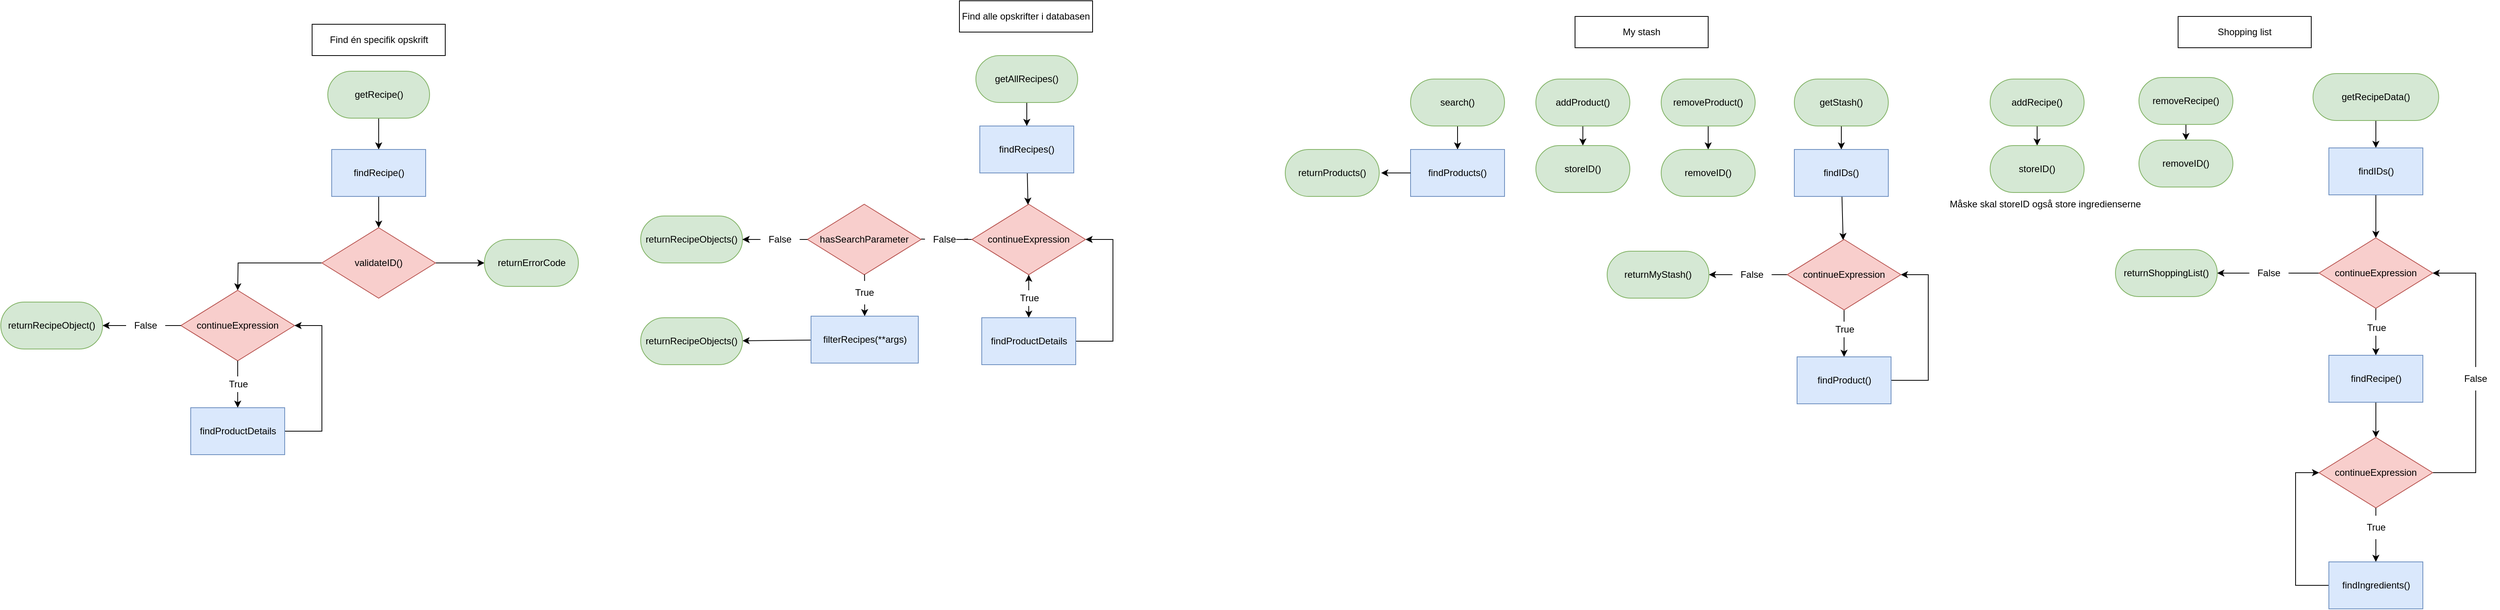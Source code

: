 <mxfile>
    <diagram id="R65p8X-qRKKneFVtGqB-" name="APIFlowchart">
        <mxGraphModel dx="1647" dy="392" grid="1" gridSize="10" guides="1" tooltips="1" connect="1" arrows="1" fold="1" page="1" pageScale="1" pageWidth="827" pageHeight="1169" math="0" shadow="0">
            <root>
                <mxCell id="0"/>
                <mxCell id="1" parent="0"/>
                <mxCell id="2" value="Find én specifik opskrift" style="whiteSpace=wrap;html=1;" parent="1" vertex="1">
                    <mxGeometry x="-412.5" y="180" width="170" height="40" as="geometry"/>
                </mxCell>
                <mxCell id="roIVu4XZjVVqCz_GOqkH-42" value="" style="edgeStyle=none;html=1;" parent="1" source="GaQshtzbnQBKTGerAiKf-2" target="roIVu4XZjVVqCz_GOqkH-41" edge="1">
                    <mxGeometry relative="1" as="geometry"/>
                </mxCell>
                <mxCell id="GaQshtzbnQBKTGerAiKf-2" value="&lt;font&gt;getRecipe()&lt;/font&gt;" style="whiteSpace=wrap;html=1;rounded=1;direction=south;arcSize=50;fillColor=#d5e8d4;strokeColor=#82b366;" parent="1" vertex="1">
                    <mxGeometry x="-392.5" y="240" width="130" height="60" as="geometry"/>
                </mxCell>
                <mxCell id="roIVu4XZjVVqCz_GOqkH-3" value="" style="edgeStyle=none;html=1;" parent="1" source="GaQshtzbnQBKTGerAiKf-8" target="roIVu4XZjVVqCz_GOqkH-2" edge="1">
                    <mxGeometry relative="1" as="geometry"/>
                </mxCell>
                <mxCell id="IUBi8UYhztXEaGy27K87-3" style="edgeStyle=none;html=1;entryX=0.5;entryY=0;entryDx=0;entryDy=0;rounded=0;" parent="1" source="GaQshtzbnQBKTGerAiKf-8" target="roIVu4XZjVVqCz_GOqkH-7" edge="1">
                    <mxGeometry relative="1" as="geometry">
                        <Array as="points">
                            <mxPoint x="-507" y="485"/>
                        </Array>
                    </mxGeometry>
                </mxCell>
                <mxCell id="GaQshtzbnQBKTGerAiKf-8" value="validateID()" style="rhombus;whiteSpace=wrap;html=1;fillColor=#f8cecc;strokeColor=#b85450;" parent="1" vertex="1">
                    <mxGeometry x="-400" y="440" width="145" height="90" as="geometry"/>
                </mxCell>
                <mxCell id="GaQshtzbnQBKTGerAiKf-10" value="returnRecipeObject()" style="whiteSpace=wrap;html=1;rounded=1;arcSize=50;fillColor=#d5e8d4;strokeColor=#82b366;" parent="1" vertex="1">
                    <mxGeometry x="-810" y="535" width="130" height="60" as="geometry"/>
                </mxCell>
                <mxCell id="roIVu4XZjVVqCz_GOqkH-2" value="returnErrorCode" style="whiteSpace=wrap;html=1;fillColor=#d5e8d4;strokeColor=#82b366;rounded=1;arcSize=50;" parent="1" vertex="1">
                    <mxGeometry x="-192.5" y="455" width="120" height="60" as="geometry"/>
                </mxCell>
                <mxCell id="roIVu4XZjVVqCz_GOqkH-6" value="" style="edgeStyle=none;html=1;startArrow=none;" parent="1" source="IUBi8UYhztXEaGy27K87-5" target="GaQshtzbnQBKTGerAiKf-10" edge="1">
                    <mxGeometry relative="1" as="geometry">
                        <mxPoint x="-470" y="565" as="sourcePoint"/>
                    </mxGeometry>
                </mxCell>
                <mxCell id="roIVu4XZjVVqCz_GOqkH-10" value="" style="edgeStyle=none;html=1;startArrow=none;" parent="1" source="roIVu4XZjVVqCz_GOqkH-12" target="roIVu4XZjVVqCz_GOqkH-9" edge="1">
                    <mxGeometry relative="1" as="geometry"/>
                </mxCell>
                <mxCell id="roIVu4XZjVVqCz_GOqkH-7" value="continueExpression" style="rhombus;whiteSpace=wrap;html=1;fillColor=#f8cecc;strokeColor=#b85450;" parent="1" vertex="1">
                    <mxGeometry x="-580" y="520" width="145" height="90" as="geometry"/>
                </mxCell>
                <mxCell id="roIVu4XZjVVqCz_GOqkH-11" style="edgeStyle=none;html=1;entryX=1;entryY=0.5;entryDx=0;entryDy=0;exitX=1;exitY=0.5;exitDx=0;exitDy=0;rounded=0;" parent="1" source="roIVu4XZjVVqCz_GOqkH-9" target="roIVu4XZjVVqCz_GOqkH-7" edge="1">
                    <mxGeometry relative="1" as="geometry">
                        <mxPoint x="-280" y="700" as="targetPoint"/>
                        <Array as="points">
                            <mxPoint x="-400" y="700"/>
                            <mxPoint x="-400" y="565"/>
                        </Array>
                    </mxGeometry>
                </mxCell>
                <mxCell id="roIVu4XZjVVqCz_GOqkH-9" value="&lt;span&gt;findProductDetails&lt;/span&gt;" style="rounded=0;whiteSpace=wrap;html=1;fillColor=#dae8fc;strokeColor=#6c8ebf;" parent="1" vertex="1">
                    <mxGeometry x="-567.5" y="670" width="120" height="60" as="geometry"/>
                </mxCell>
                <mxCell id="IUBi8UYhztXEaGy27K87-6" value="" style="edgeStyle=none;html=1;endArrow=none;exitX=0;exitY=0.5;exitDx=0;exitDy=0;" parent="1" source="roIVu4XZjVVqCz_GOqkH-7" target="IUBi8UYhztXEaGy27K87-5" edge="1">
                    <mxGeometry relative="1" as="geometry">
                        <mxPoint x="-590" y="565" as="sourcePoint"/>
                        <mxPoint x="-750" y="565.0" as="targetPoint"/>
                    </mxGeometry>
                </mxCell>
                <mxCell id="roIVu4XZjVVqCz_GOqkH-12" value="True" style="text;html=1;align=center;verticalAlign=middle;resizable=0;points=[];autosize=1;strokeColor=none;fillColor=none;" parent="1" vertex="1">
                    <mxGeometry x="-527.5" y="630" width="40" height="20" as="geometry"/>
                </mxCell>
                <mxCell id="IUBi8UYhztXEaGy27K87-5" value="False" style="text;html=1;strokeColor=none;fillColor=none;align=center;verticalAlign=middle;whiteSpace=wrap;rounded=0;" parent="1" vertex="1">
                    <mxGeometry x="-650" y="550" width="50" height="30" as="geometry"/>
                </mxCell>
                <mxCell id="roIVu4XZjVVqCz_GOqkH-13" value="" style="edgeStyle=none;html=1;endArrow=none;" parent="1" source="roIVu4XZjVVqCz_GOqkH-7" target="roIVu4XZjVVqCz_GOqkH-12" edge="1">
                    <mxGeometry relative="1" as="geometry">
                        <mxPoint x="-507.5" y="610" as="sourcePoint"/>
                        <mxPoint x="-507.5" y="670" as="targetPoint"/>
                    </mxGeometry>
                </mxCell>
                <mxCell id="roIVu4XZjVVqCz_GOqkH-24" value="returnRecipeObjects()" style="whiteSpace=wrap;html=1;rounded=1;arcSize=50;fillColor=#d5e8d4;strokeColor=#82b366;" parent="1" vertex="1">
                    <mxGeometry x="7" y="425" width="130" height="60" as="geometry"/>
                </mxCell>
                <mxCell id="roIVu4XZjVVqCz_GOqkH-26" value="" style="edgeStyle=none;html=1;startArrow=none;" parent="1" source="roIVu4XZjVVqCz_GOqkH-30" target="roIVu4XZjVVqCz_GOqkH-28" edge="1">
                    <mxGeometry relative="1" as="geometry"/>
                </mxCell>
                <mxCell id="roIVu4XZjVVqCz_GOqkH-27" style="edgeStyle=none;html=1;entryX=1;entryY=0.5;entryDx=0;entryDy=0;exitX=1;exitY=0.5;exitDx=0;exitDy=0;rounded=0;" parent="1" source="roIVu4XZjVVqCz_GOqkH-28" edge="1">
                    <mxGeometry relative="1" as="geometry">
                        <mxPoint x="575" y="455" as="targetPoint"/>
                        <Array as="points">
                            <mxPoint x="610" y="585"/>
                            <mxPoint x="610" y="455"/>
                        </Array>
                    </mxGeometry>
                </mxCell>
                <mxCell id="roIVu4XZjVVqCz_GOqkH-28" value="&lt;span&gt;findProductDetails&lt;/span&gt;" style="rounded=0;whiteSpace=wrap;html=1;fillColor=#dae8fc;strokeColor=#6c8ebf;" parent="1" vertex="1">
                    <mxGeometry x="442.5" y="555" width="120" height="60" as="geometry"/>
                </mxCell>
                <mxCell id="roIVu4XZjVVqCz_GOqkH-29" value="" style="edgeStyle=none;html=1;endArrow=none;exitX=0;exitY=0.5;exitDx=0;exitDy=0;" parent="1" edge="1">
                    <mxGeometry relative="1" as="geometry">
                        <mxPoint x="430" y="455" as="sourcePoint"/>
                        <mxPoint x="410" y="455" as="targetPoint"/>
                    </mxGeometry>
                </mxCell>
                <mxCell id="21" value="" style="edgeStyle=none;html=1;" parent="1" source="roIVu4XZjVVqCz_GOqkH-30" target="roIVu4XZjVVqCz_GOqkH-33" edge="1">
                    <mxGeometry relative="1" as="geometry"/>
                </mxCell>
                <mxCell id="roIVu4XZjVVqCz_GOqkH-30" value="True" style="text;html=1;align=center;verticalAlign=middle;resizable=0;points=[];autosize=1;strokeColor=none;fillColor=none;" parent="1" vertex="1">
                    <mxGeometry x="482.5" y="520" width="40" height="20" as="geometry"/>
                </mxCell>
                <mxCell id="roIVu4XZjVVqCz_GOqkH-32" value="" style="edgeStyle=none;html=1;endArrow=none;" parent="1" target="roIVu4XZjVVqCz_GOqkH-30" edge="1">
                    <mxGeometry relative="1" as="geometry">
                        <mxPoint x="502.5" y="500" as="sourcePoint"/>
                        <mxPoint x="502.5" y="560" as="targetPoint"/>
                    </mxGeometry>
                </mxCell>
                <mxCell id="roIVu4XZjVVqCz_GOqkH-33" value="continueExpression" style="rhombus;whiteSpace=wrap;html=1;fillColor=#f8cecc;strokeColor=#b85450;" parent="1" vertex="1">
                    <mxGeometry x="430" y="410" width="145" height="90" as="geometry"/>
                </mxCell>
                <mxCell id="roIVu4XZjVVqCz_GOqkH-40" value="" style="edgeStyle=none;html=1;" parent="1" source="roIVu4XZjVVqCz_GOqkH-36" target="roIVu4XZjVVqCz_GOqkH-33" edge="1">
                    <mxGeometry relative="1" as="geometry"/>
                </mxCell>
                <mxCell id="roIVu4XZjVVqCz_GOqkH-36" value="findRecipes()" style="whiteSpace=wrap;html=1;fillColor=#dae8fc;strokeColor=#6c8ebf;" parent="1" vertex="1">
                    <mxGeometry x="440" y="310" width="120" height="60" as="geometry"/>
                </mxCell>
                <mxCell id="roIVu4XZjVVqCz_GOqkH-44" value="" style="edgeStyle=none;html=1;" parent="1" source="roIVu4XZjVVqCz_GOqkH-41" target="GaQshtzbnQBKTGerAiKf-8" edge="1">
                    <mxGeometry relative="1" as="geometry"/>
                </mxCell>
                <mxCell id="roIVu4XZjVVqCz_GOqkH-41" value="findRecipe()" style="rounded=0;whiteSpace=wrap;html=1;fillColor=#dae8fc;strokeColor=#6c8ebf;" parent="1" vertex="1">
                    <mxGeometry x="-387.5" y="340" width="120" height="60" as="geometry"/>
                </mxCell>
                <mxCell id="dgwOz9Ybmrye_ZAZXUtV-4" style="edgeStyle=orthogonalEdgeStyle;html=1;exitX=1;exitY=0.5;exitDx=0;exitDy=0;entryX=0.5;entryY=0;entryDx=0;entryDy=0;" parent="1" source="dgwOz9Ybmrye_ZAZXUtV-3" target="roIVu4XZjVVqCz_GOqkH-36" edge="1">
                    <mxGeometry relative="1" as="geometry"/>
                </mxCell>
                <mxCell id="dgwOz9Ybmrye_ZAZXUtV-3" value="getAllRecipes()" style="whiteSpace=wrap;html=1;rounded=1;direction=south;arcSize=50;fillColor=#d5e8d4;strokeColor=#82b366;" parent="1" vertex="1">
                    <mxGeometry x="435" y="220" width="130" height="60" as="geometry"/>
                </mxCell>
                <mxCell id="roIVu4XZjVVqCz_GOqkH-47" value="" style="edgeStyle=none;html=1;" parent="1" source="roIVu4XZjVVqCz_GOqkH-45" target="roIVu4XZjVVqCz_GOqkH-46" edge="1">
                    <mxGeometry relative="1" as="geometry"/>
                </mxCell>
                <mxCell id="roIVu4XZjVVqCz_GOqkH-45" value="search()" style="whiteSpace=wrap;html=1;rounded=1;direction=south;arcSize=50;fillColor=#d5e8d4;strokeColor=#82b366;" parent="1" vertex="1">
                    <mxGeometry x="990" y="250" width="120" height="60" as="geometry"/>
                </mxCell>
                <mxCell id="dgwOz9Ybmrye_ZAZXUtV-5" value="Find alle opskrifter i databasen" style="whiteSpace=wrap;html=1;" parent="1" vertex="1">
                    <mxGeometry x="414" y="150" width="170" height="40" as="geometry"/>
                </mxCell>
                <mxCell id="dgwOz9Ybmrye_ZAZXUtV-6" value="My stash" style="whiteSpace=wrap;html=1;" parent="1" vertex="1">
                    <mxGeometry x="1200" y="170" width="170" height="40" as="geometry"/>
                </mxCell>
                <mxCell id="roIVu4XZjVVqCz_GOqkH-46" value="findProducts()" style="rounded=0;whiteSpace=wrap;html=1;fillColor=#dae8fc;strokeColor=#6c8ebf;" parent="1" vertex="1">
                    <mxGeometry x="990" y="340" width="120" height="60" as="geometry"/>
                </mxCell>
                <mxCell id="roIVu4XZjVVqCz_GOqkH-60" value="" style="edgeStyle=none;html=1;" parent="1" source="roIVu4XZjVVqCz_GOqkH-46" edge="1">
                    <mxGeometry relative="1" as="geometry">
                        <mxPoint x="952.5" y="370" as="targetPoint"/>
                    </mxGeometry>
                </mxCell>
                <mxCell id="roIVu4XZjVVqCz_GOqkH-61" value="returnProducts()" style="whiteSpace=wrap;html=1;rounded=1;direction=south;arcSize=50;fillColor=#d5e8d4;strokeColor=#82b366;" parent="1" vertex="1">
                    <mxGeometry x="830" y="340" width="120" height="60" as="geometry"/>
                </mxCell>
                <mxCell id="roIVu4XZjVVqCz_GOqkH-65" value="" style="edgeStyle=none;html=1;" parent="1" source="roIVu4XZjVVqCz_GOqkH-64" edge="1">
                    <mxGeometry relative="1" as="geometry">
                        <mxPoint x="1210" y="335" as="targetPoint"/>
                    </mxGeometry>
                </mxCell>
                <mxCell id="roIVu4XZjVVqCz_GOqkH-64" value="addProduct()" style="whiteSpace=wrap;html=1;rounded=1;direction=south;arcSize=50;fillColor=#d5e8d4;strokeColor=#82b366;" parent="1" vertex="1">
                    <mxGeometry x="1150" y="250" width="120" height="60" as="geometry"/>
                </mxCell>
                <mxCell id="roIVu4XZjVVqCz_GOqkH-66" value="storeID()" style="whiteSpace=wrap;html=1;rounded=1;direction=south;arcSize=50;fillColor=#d5e8d4;strokeColor=#82b366;" parent="1" vertex="1">
                    <mxGeometry x="1150" y="335" width="120" height="60" as="geometry"/>
                </mxCell>
                <mxCell id="roIVu4XZjVVqCz_GOqkH-70" value="" style="edgeStyle=none;html=1;" parent="1" source="roIVu4XZjVVqCz_GOqkH-67" target="roIVu4XZjVVqCz_GOqkH-69" edge="1">
                    <mxGeometry relative="1" as="geometry"/>
                </mxCell>
                <mxCell id="roIVu4XZjVVqCz_GOqkH-67" value="removeProduct()" style="whiteSpace=wrap;html=1;rounded=1;direction=south;arcSize=50;fillColor=#d5e8d4;strokeColor=#82b366;" parent="1" vertex="1">
                    <mxGeometry x="1310" y="250" width="120" height="60" as="geometry"/>
                </mxCell>
                <mxCell id="roIVu4XZjVVqCz_GOqkH-69" value="removeID()" style="whiteSpace=wrap;html=1;rounded=1;direction=south;arcSize=50;fillColor=#d5e8d4;strokeColor=#82b366;" parent="1" vertex="1">
                    <mxGeometry x="1310" y="340" width="120" height="60" as="geometry"/>
                </mxCell>
                <mxCell id="dgwOz9Ybmrye_ZAZXUtV-10" value="Shopping list" style="whiteSpace=wrap;html=1;" parent="1" vertex="1">
                    <mxGeometry x="1970" y="170" width="170" height="40" as="geometry"/>
                </mxCell>
                <mxCell id="roIVu4XZjVVqCz_GOqkH-84" value="" style="edgeStyle=none;html=1;" parent="1" source="roIVu4XZjVVqCz_GOqkH-71" target="roIVu4XZjVVqCz_GOqkH-72" edge="1">
                    <mxGeometry relative="1" as="geometry"/>
                </mxCell>
                <mxCell id="roIVu4XZjVVqCz_GOqkH-71" value="getStash()" style="whiteSpace=wrap;html=1;rounded=1;direction=south;arcSize=50;fillColor=#d5e8d4;strokeColor=#82b366;" parent="1" vertex="1">
                    <mxGeometry x="1480" y="250" width="120" height="60" as="geometry"/>
                </mxCell>
                <mxCell id="roIVu4XZjVVqCz_GOqkH-83" value="" style="edgeStyle=none;html=1;" parent="1" source="roIVu4XZjVVqCz_GOqkH-72" target="roIVu4XZjVVqCz_GOqkH-82" edge="1">
                    <mxGeometry relative="1" as="geometry"/>
                </mxCell>
                <mxCell id="roIVu4XZjVVqCz_GOqkH-72" value="findIDs()" style="rounded=0;whiteSpace=wrap;html=1;fillColor=#dae8fc;strokeColor=#6c8ebf;" parent="1" vertex="1">
                    <mxGeometry x="1480" y="340" width="120" height="60" as="geometry"/>
                </mxCell>
                <mxCell id="roIVu4XZjVVqCz_GOqkH-73" value="returnMyStash()" style="whiteSpace=wrap;html=1;rounded=1;arcSize=50;fillColor=#d5e8d4;strokeColor=#82b366;" parent="1" vertex="1">
                    <mxGeometry x="1241" y="470" width="130" height="60" as="geometry"/>
                </mxCell>
                <mxCell id="roIVu4XZjVVqCz_GOqkH-74" value="" style="edgeStyle=none;html=1;startArrow=none;" parent="1" source="roIVu4XZjVVqCz_GOqkH-80" edge="1">
                    <mxGeometry relative="1" as="geometry">
                        <mxPoint x="1581" y="500" as="sourcePoint"/>
                        <mxPoint x="1371" y="500" as="targetPoint"/>
                    </mxGeometry>
                </mxCell>
                <mxCell id="roIVu4XZjVVqCz_GOqkH-75" value="" style="edgeStyle=none;html=1;startArrow=none;" parent="1" source="roIVu4XZjVVqCz_GOqkH-79" target="roIVu4XZjVVqCz_GOqkH-77" edge="1">
                    <mxGeometry relative="1" as="geometry"/>
                </mxCell>
                <mxCell id="roIVu4XZjVVqCz_GOqkH-76" style="edgeStyle=none;html=1;entryX=1;entryY=0.5;entryDx=0;entryDy=0;exitX=1;exitY=0.5;exitDx=0;exitDy=0;rounded=0;" parent="1" source="roIVu4XZjVVqCz_GOqkH-77" edge="1">
                    <mxGeometry relative="1" as="geometry">
                        <mxPoint x="1616" y="500" as="targetPoint"/>
                        <Array as="points">
                            <mxPoint x="1651" y="635"/>
                            <mxPoint x="1651" y="500"/>
                        </Array>
                    </mxGeometry>
                </mxCell>
                <mxCell id="roIVu4XZjVVqCz_GOqkH-77" value="&lt;span&gt;findProduct()&lt;br&gt;&lt;/span&gt;" style="rounded=0;whiteSpace=wrap;html=1;fillColor=#dae8fc;strokeColor=#6c8ebf;" parent="1" vertex="1">
                    <mxGeometry x="1483.5" y="605" width="120" height="60" as="geometry"/>
                </mxCell>
                <mxCell id="roIVu4XZjVVqCz_GOqkH-78" value="" style="edgeStyle=none;html=1;endArrow=none;exitX=0;exitY=0.5;exitDx=0;exitDy=0;" parent="1" target="roIVu4XZjVVqCz_GOqkH-80" edge="1">
                    <mxGeometry relative="1" as="geometry">
                        <mxPoint x="1471" y="500" as="sourcePoint"/>
                        <mxPoint x="1301" y="500.0" as="targetPoint"/>
                    </mxGeometry>
                </mxCell>
                <mxCell id="roIVu4XZjVVqCz_GOqkH-79" value="True" style="text;html=1;align=center;verticalAlign=middle;resizable=0;points=[];autosize=1;strokeColor=none;fillColor=none;" parent="1" vertex="1">
                    <mxGeometry x="1523.5" y="560" width="40" height="20" as="geometry"/>
                </mxCell>
                <mxCell id="roIVu4XZjVVqCz_GOqkH-80" value="False" style="text;html=1;strokeColor=none;fillColor=none;align=center;verticalAlign=middle;whiteSpace=wrap;rounded=0;" parent="1" vertex="1">
                    <mxGeometry x="1401" y="485" width="50" height="30" as="geometry"/>
                </mxCell>
                <mxCell id="roIVu4XZjVVqCz_GOqkH-81" value="" style="edgeStyle=none;html=1;endArrow=none;exitX=0.5;exitY=1;exitDx=0;exitDy=0;" parent="1" source="roIVu4XZjVVqCz_GOqkH-82" target="roIVu4XZjVVqCz_GOqkH-79" edge="1">
                    <mxGeometry relative="1" as="geometry">
                        <mxPoint x="1543.5" y="545" as="sourcePoint"/>
                        <mxPoint x="1540" y="560" as="targetPoint"/>
                    </mxGeometry>
                </mxCell>
                <mxCell id="roIVu4XZjVVqCz_GOqkH-82" value="continueExpression" style="rhombus;whiteSpace=wrap;html=1;fillColor=#f8cecc;strokeColor=#b85450;" parent="1" vertex="1">
                    <mxGeometry x="1471" y="455" width="145" height="90" as="geometry"/>
                </mxCell>
                <mxCell id="dgwOz9Ybmrye_ZAZXUtV-16" value="" style="edgeStyle=none;html=1;" parent="1" source="dgwOz9Ybmrye_ZAZXUtV-17" edge="1">
                    <mxGeometry relative="1" as="geometry">
                        <mxPoint x="1790" y="335" as="targetPoint"/>
                    </mxGeometry>
                </mxCell>
                <mxCell id="dgwOz9Ybmrye_ZAZXUtV-17" value="addRecipe()" style="whiteSpace=wrap;html=1;rounded=1;direction=south;arcSize=50;fillColor=#d5e8d4;strokeColor=#82b366;" parent="1" vertex="1">
                    <mxGeometry x="1730" y="250" width="120" height="60" as="geometry"/>
                </mxCell>
                <mxCell id="dgwOz9Ybmrye_ZAZXUtV-18" value="storeID()" style="whiteSpace=wrap;html=1;rounded=1;direction=south;arcSize=50;fillColor=#d5e8d4;strokeColor=#82b366;" parent="1" vertex="1">
                    <mxGeometry x="1730" y="335" width="120" height="60" as="geometry"/>
                </mxCell>
                <mxCell id="dgwOz9Ybmrye_ZAZXUtV-22" value="" style="edgeStyle=none;html=1;" parent="1" source="dgwOz9Ybmrye_ZAZXUtV-23" target="dgwOz9Ybmrye_ZAZXUtV-25" edge="1">
                    <mxGeometry relative="1" as="geometry"/>
                </mxCell>
                <mxCell id="dgwOz9Ybmrye_ZAZXUtV-23" value="getRecipeData()" style="whiteSpace=wrap;html=1;rounded=1;direction=south;arcSize=50;fillColor=#d5e8d4;strokeColor=#82b366;" parent="1" vertex="1">
                    <mxGeometry x="2142.25" y="243" width="160.5" height="60" as="geometry"/>
                </mxCell>
                <mxCell id="dgwOz9Ybmrye_ZAZXUtV-24" value="" style="edgeStyle=none;html=1;" parent="1" source="dgwOz9Ybmrye_ZAZXUtV-25" target="dgwOz9Ybmrye_ZAZXUtV-35" edge="1">
                    <mxGeometry relative="1" as="geometry"/>
                </mxCell>
                <mxCell id="dgwOz9Ybmrye_ZAZXUtV-25" value="findIDs()" style="rounded=0;whiteSpace=wrap;html=1;fillColor=#dae8fc;strokeColor=#6c8ebf;" parent="1" vertex="1">
                    <mxGeometry x="2162.5" y="338" width="120" height="60" as="geometry"/>
                </mxCell>
                <mxCell id="dgwOz9Ybmrye_ZAZXUtV-26" value="returnShoppingList()" style="whiteSpace=wrap;html=1;rounded=1;arcSize=50;fillColor=#d5e8d4;strokeColor=#82b366;" parent="1" vertex="1">
                    <mxGeometry x="1890" y="468" width="130" height="60" as="geometry"/>
                </mxCell>
                <mxCell id="dgwOz9Ybmrye_ZAZXUtV-27" value="" style="edgeStyle=none;html=1;startArrow=none;entryX=1;entryY=0.5;entryDx=0;entryDy=0;" parent="1" source="dgwOz9Ybmrye_ZAZXUtV-33" target="dgwOz9Ybmrye_ZAZXUtV-26" edge="1">
                    <mxGeometry relative="1" as="geometry">
                        <mxPoint x="2190" y="498" as="sourcePoint"/>
                        <mxPoint x="1980" y="498" as="targetPoint"/>
                    </mxGeometry>
                </mxCell>
                <mxCell id="dgwOz9Ybmrye_ZAZXUtV-28" value="" style="edgeStyle=none;html=1;startArrow=none;" parent="1" source="dgwOz9Ybmrye_ZAZXUtV-32" target="dgwOz9Ybmrye_ZAZXUtV-30" edge="1">
                    <mxGeometry relative="1" as="geometry"/>
                </mxCell>
                <mxCell id="roIVu4XZjVVqCz_GOqkH-90" value="" style="edgeStyle=none;html=1;" parent="1" source="dgwOz9Ybmrye_ZAZXUtV-30" target="roIVu4XZjVVqCz_GOqkH-89" edge="1">
                    <mxGeometry relative="1" as="geometry"/>
                </mxCell>
                <mxCell id="dgwOz9Ybmrye_ZAZXUtV-30" value="&lt;span&gt;findRecipe()&lt;br&gt;&lt;/span&gt;" style="rounded=0;whiteSpace=wrap;html=1;fillColor=#dae8fc;strokeColor=#6c8ebf;" parent="1" vertex="1">
                    <mxGeometry x="2162.5" y="603" width="120" height="60" as="geometry"/>
                </mxCell>
                <mxCell id="dgwOz9Ybmrye_ZAZXUtV-31" value="" style="edgeStyle=none;html=1;endArrow=none;exitX=0;exitY=0.5;exitDx=0;exitDy=0;" parent="1" target="dgwOz9Ybmrye_ZAZXUtV-33" edge="1">
                    <mxGeometry relative="1" as="geometry">
                        <mxPoint x="2150" y="498" as="sourcePoint"/>
                        <mxPoint x="1980" y="498.0" as="targetPoint"/>
                    </mxGeometry>
                </mxCell>
                <mxCell id="dgwOz9Ybmrye_ZAZXUtV-32" value="True" style="text;html=1;align=center;verticalAlign=middle;resizable=0;points=[];autosize=1;strokeColor=none;fillColor=none;" parent="1" vertex="1">
                    <mxGeometry x="2202.5" y="558" width="40" height="20" as="geometry"/>
                </mxCell>
                <mxCell id="dgwOz9Ybmrye_ZAZXUtV-33" value="False" style="text;html=1;strokeColor=none;fillColor=none;align=center;verticalAlign=middle;whiteSpace=wrap;rounded=0;" parent="1" vertex="1">
                    <mxGeometry x="2061" y="483" width="50" height="30" as="geometry"/>
                </mxCell>
                <mxCell id="dgwOz9Ybmrye_ZAZXUtV-34" value="" style="edgeStyle=none;html=1;endArrow=none;exitX=0.5;exitY=1;exitDx=0;exitDy=0;entryX=0.497;entryY=0.005;entryDx=0;entryDy=0;entryPerimeter=0;" parent="1" source="dgwOz9Ybmrye_ZAZXUtV-35" target="dgwOz9Ybmrye_ZAZXUtV-32" edge="1">
                    <mxGeometry relative="1" as="geometry">
                        <mxPoint x="2222.5" y="543" as="sourcePoint"/>
                        <mxPoint x="2219" y="558" as="targetPoint"/>
                    </mxGeometry>
                </mxCell>
                <mxCell id="dgwOz9Ybmrye_ZAZXUtV-35" value="continueExpression" style="rhombus;whiteSpace=wrap;html=1;fillColor=#f8cecc;strokeColor=#b85450;" parent="1" vertex="1">
                    <mxGeometry x="2150" y="453" width="145" height="90" as="geometry"/>
                </mxCell>
                <mxCell id="roIVu4XZjVVqCz_GOqkH-88" value="Måske skal storeID også store ingredienserne" style="text;html=1;align=center;verticalAlign=middle;resizable=0;points=[];autosize=1;strokeColor=none;fillColor=none;" parent="1" vertex="1">
                    <mxGeometry x="1670" y="400" width="260" height="20" as="geometry"/>
                </mxCell>
                <mxCell id="roIVu4XZjVVqCz_GOqkH-92" value="" style="edgeStyle=none;html=1;startArrow=none;" parent="1" source="roIVu4XZjVVqCz_GOqkH-93" target="roIVu4XZjVVqCz_GOqkH-91" edge="1">
                    <mxGeometry relative="1" as="geometry"/>
                </mxCell>
                <mxCell id="BqLkbt-6-j28QXGzLvYa-18" style="edgeStyle=none;rounded=0;html=1;entryX=0.5;entryY=1;entryDx=0;entryDy=0;endArrow=none;endFill=0;" parent="1" source="roIVu4XZjVVqCz_GOqkH-89" target="BqLkbt-6-j28QXGzLvYa-5" edge="1">
                    <mxGeometry relative="1" as="geometry">
                        <Array as="points">
                            <mxPoint x="2350" y="753"/>
                        </Array>
                    </mxGeometry>
                </mxCell>
                <mxCell id="roIVu4XZjVVqCz_GOqkH-89" value="continueExpression" style="rhombus;whiteSpace=wrap;html=1;fillColor=#f8cecc;strokeColor=#b85450;" parent="1" vertex="1">
                    <mxGeometry x="2150" y="708" width="145" height="90" as="geometry"/>
                </mxCell>
                <mxCell id="B7U0TWb5MvfNq2caOwqF-5" style="edgeStyle=none;html=1;exitX=0;exitY=0.5;exitDx=0;exitDy=0;entryX=0;entryY=0.5;entryDx=0;entryDy=0;rounded=0;" parent="1" source="roIVu4XZjVVqCz_GOqkH-91" target="roIVu4XZjVVqCz_GOqkH-89" edge="1">
                    <mxGeometry relative="1" as="geometry">
                        <Array as="points">
                            <mxPoint x="2120" y="897"/>
                            <mxPoint x="2120" y="753"/>
                        </Array>
                    </mxGeometry>
                </mxCell>
                <mxCell id="roIVu4XZjVVqCz_GOqkH-91" value="findIngredients()" style="whiteSpace=wrap;html=1;fillColor=#dae8fc;strokeColor=#6c8ebf;" parent="1" vertex="1">
                    <mxGeometry x="2162.5" y="867" width="120" height="60" as="geometry"/>
                </mxCell>
                <mxCell id="BqLkbt-6-j28QXGzLvYa-15" style="edgeStyle=none;rounded=0;html=1;entryX=1;entryY=0.5;entryDx=0;entryDy=0;" parent="1" source="BqLkbt-6-j28QXGzLvYa-5" target="dgwOz9Ybmrye_ZAZXUtV-35" edge="1">
                    <mxGeometry relative="1" as="geometry">
                        <Array as="points">
                            <mxPoint x="2350" y="498"/>
                        </Array>
                    </mxGeometry>
                </mxCell>
                <mxCell id="BqLkbt-6-j28QXGzLvYa-5" value="False" style="text;html=1;strokeColor=none;fillColor=none;align=center;verticalAlign=middle;whiteSpace=wrap;rounded=0;" parent="1" vertex="1">
                    <mxGeometry x="2320" y="618" width="60" height="30" as="geometry"/>
                </mxCell>
                <mxCell id="roIVu4XZjVVqCz_GOqkH-93" value="True" style="text;html=1;strokeColor=none;fillColor=none;align=center;verticalAlign=middle;whiteSpace=wrap;rounded=0;" parent="1" vertex="1">
                    <mxGeometry x="2192.5" y="808" width="60" height="30" as="geometry"/>
                </mxCell>
                <mxCell id="roIVu4XZjVVqCz_GOqkH-94" value="" style="edgeStyle=none;html=1;endArrow=none;" parent="1" source="roIVu4XZjVVqCz_GOqkH-89" target="roIVu4XZjVVqCz_GOqkH-93" edge="1">
                    <mxGeometry relative="1" as="geometry">
                        <mxPoint x="2222.5" y="798" as="sourcePoint"/>
                        <mxPoint x="2222.5" y="848" as="targetPoint"/>
                    </mxGeometry>
                </mxCell>
                <mxCell id="roIVu4XZjVVqCz_GOqkH-97" value="" style="edgeStyle=none;html=1;" parent="1" source="roIVu4XZjVVqCz_GOqkH-95" target="roIVu4XZjVVqCz_GOqkH-96" edge="1">
                    <mxGeometry relative="1" as="geometry"/>
                </mxCell>
                <mxCell id="roIVu4XZjVVqCz_GOqkH-95" value="removeRecipe()" style="whiteSpace=wrap;html=1;rounded=1;direction=south;arcSize=50;fillColor=#d5e8d4;strokeColor=#82b366;" parent="1" vertex="1">
                    <mxGeometry x="1920" y="248" width="120" height="60" as="geometry"/>
                </mxCell>
                <mxCell id="roIVu4XZjVVqCz_GOqkH-96" value="removeID()" style="whiteSpace=wrap;html=1;rounded=1;direction=south;arcSize=50;fillColor=#d5e8d4;strokeColor=#82b366;" parent="1" vertex="1">
                    <mxGeometry x="1920" y="328" width="120" height="60" as="geometry"/>
                </mxCell>
                <mxCell id="4" value="" style="edgeStyle=none;html=1;startArrow=none;endArrow=none;" parent="1" source="roIVu4XZjVVqCz_GOqkH-31" edge="1">
                    <mxGeometry relative="1" as="geometry">
                        <mxPoint x="425" y="454.5" as="sourcePoint"/>
                        <mxPoint x="365" y="454.5" as="targetPoint"/>
                    </mxGeometry>
                </mxCell>
                <mxCell id="8" value="" style="edgeStyle=none;html=1;startArrow=none;" parent="1" source="10" target="roIVu4XZjVVqCz_GOqkH-24" edge="1">
                    <mxGeometry relative="1" as="geometry"/>
                </mxCell>
                <mxCell id="9" value="" style="edgeStyle=none;html=1;startArrow=none;" parent="1" source="10" target="roIVu4XZjVVqCz_GOqkH-24" edge="1">
                    <mxGeometry relative="1" as="geometry"/>
                </mxCell>
                <mxCell id="15" value="" style="edgeStyle=none;html=1;startArrow=none;" parent="1" source="16" target="14" edge="1">
                    <mxGeometry relative="1" as="geometry"/>
                </mxCell>
                <mxCell id="5" value="hasSearchParameter" style="rhombus;whiteSpace=wrap;html=1;fillColor=#f8cecc;strokeColor=#b85450;" parent="1" vertex="1">
                    <mxGeometry x="220" y="410" width="145" height="90" as="geometry"/>
                </mxCell>
                <mxCell id="roIVu4XZjVVqCz_GOqkH-31" value="False" style="text;html=1;strokeColor=none;fillColor=none;align=center;verticalAlign=middle;whiteSpace=wrap;rounded=0;" parent="1" vertex="1">
                    <mxGeometry x="370" y="440" width="50" height="30" as="geometry"/>
                </mxCell>
                <mxCell id="7" value="" style="edgeStyle=none;html=1;startArrow=none;endArrow=none;" parent="1" target="roIVu4XZjVVqCz_GOqkH-31" edge="1">
                    <mxGeometry relative="1" as="geometry">
                        <mxPoint x="425" y="454.5" as="sourcePoint"/>
                        <mxPoint x="365" y="454.5" as="targetPoint"/>
                    </mxGeometry>
                </mxCell>
                <mxCell id="11" value="" style="edgeStyle=none;html=1;endArrow=none;" parent="1" source="5" target="10" edge="1">
                    <mxGeometry relative="1" as="geometry">
                        <mxPoint x="220" y="455" as="sourcePoint"/>
                        <mxPoint x="150" y="455" as="targetPoint"/>
                    </mxGeometry>
                </mxCell>
                <mxCell id="10" value="False" style="text;html=1;strokeColor=none;fillColor=none;align=center;verticalAlign=middle;whiteSpace=wrap;rounded=0;" parent="1" vertex="1">
                    <mxGeometry x="160" y="440" width="50" height="30" as="geometry"/>
                </mxCell>
                <mxCell id="12" value="" style="edgeStyle=none;html=1;endArrow=none;" parent="1" source="5" target="10" edge="1">
                    <mxGeometry relative="1" as="geometry">
                        <mxPoint x="220" y="455" as="sourcePoint"/>
                        <mxPoint x="150" y="455" as="targetPoint"/>
                    </mxGeometry>
                </mxCell>
                <mxCell id="19" value="" style="edgeStyle=none;html=1;" parent="1" source="14" target="18" edge="1">
                    <mxGeometry relative="1" as="geometry"/>
                </mxCell>
                <mxCell id="14" value="filterRecipes(**args)" style="rounded=0;whiteSpace=wrap;html=1;fillColor=#dae8fc;strokeColor=#6c8ebf;" parent="1" vertex="1">
                    <mxGeometry x="224.5" y="553" width="137" height="60" as="geometry"/>
                </mxCell>
                <mxCell id="16" value="True" style="text;html=1;strokeColor=none;fillColor=none;align=center;verticalAlign=middle;whiteSpace=wrap;rounded=0;" parent="1" vertex="1">
                    <mxGeometry x="268" y="508" width="50" height="30" as="geometry"/>
                </mxCell>
                <mxCell id="17" value="" style="edgeStyle=none;html=1;endArrow=none;" parent="1" source="5" target="16" edge="1">
                    <mxGeometry relative="1" as="geometry">
                        <mxPoint x="292.687" y="499.884" as="sourcePoint"/>
                        <mxPoint x="292.875" y="545" as="targetPoint"/>
                    </mxGeometry>
                </mxCell>
                <mxCell id="18" value="returnRecipeObjects()" style="whiteSpace=wrap;html=1;rounded=1;arcSize=50;fillColor=#d5e8d4;strokeColor=#82b366;" parent="1" vertex="1">
                    <mxGeometry x="7" y="555" width="130" height="60" as="geometry"/>
                </mxCell>
            </root>
        </mxGraphModel>
    </diagram>
    <diagram id="I2AzTa2l9GE2rQ9E1FBN" name="Mikkel">
        <mxGraphModel dx="1647" dy="2730" grid="1" gridSize="10" guides="1" tooltips="1" connect="1" arrows="1" fold="1" page="1" pageScale="1" pageWidth="827" pageHeight="1169" math="0" shadow="0">
            <root>
                <mxCell id="0"/>
                <mxCell id="1" parent="0"/>
                <mxCell id="2" value="" style="group" parent="1" vertex="1" connectable="0">
                    <mxGeometry x="-800" y="-1210" width="140" height="450" as="geometry"/>
                </mxCell>
                <mxCell id="3" value="Mikkel" style="shape=umlActor;verticalLabelPosition=bottom;verticalAlign=top;html=1;outlineConnect=0;" parent="2" vertex="1">
                    <mxGeometry y="90" width="70" height="360" as="geometry"/>
                </mxCell>
                <mxCell id="4" value="Jeg kan ikke finde ud at at komme til tiden&amp;nbsp;" style="shape=callout;whiteSpace=wrap;html=1;perimeter=calloutPerimeter;" parent="2" vertex="1">
                    <mxGeometry x="20" width="120" height="80" as="geometry"/>
                </mxCell>
                <mxCell id="30EDv3n2YltxXAnSjJ8I-4" value="Actor" style="shape=umlActor;verticalLabelPosition=bottom;verticalAlign=top;html=1;outlineConnect=0;" parent="1" vertex="1">
                    <mxGeometry x="-640" y="-1000" width="120" height="240" as="geometry"/>
                </mxCell>
                <mxCell id="30EDv3n2YltxXAnSjJ8I-5" value="" style="endArrow=none;html=1;fillColor=#a20025;strokeColor=#6F0000;entryX=0.5;entryY=0;entryDx=0;entryDy=0;entryPerimeter=0;strokeWidth=8;" parent="1" target="30EDv3n2YltxXAnSjJ8I-4" edge="1">
                    <mxGeometry width="50" height="50" relative="1" as="geometry">
                        <mxPoint x="-510" y="-990" as="sourcePoint"/>
                        <mxPoint x="-390" y="-1040" as="targetPoint"/>
                    </mxGeometry>
                </mxCell>
                <mxCell id="30EDv3n2YltxXAnSjJ8I-6" value="" style="endArrow=none;html=1;fillColor=#a20025;strokeColor=#6F0000;entryX=0.5;entryY=0;entryDx=0;entryDy=0;entryPerimeter=0;strokeWidth=8;" parent="1" edge="1">
                    <mxGeometry width="50" height="50" relative="1" as="geometry">
                        <mxPoint x="-510" y="-970" as="sourcePoint"/>
                        <mxPoint x="-560" y="-990" as="targetPoint"/>
                    </mxGeometry>
                </mxCell>
                <mxCell id="30EDv3n2YltxXAnSjJ8I-7" value="" style="endArrow=none;html=1;fillColor=#a20025;strokeColor=#6F0000;strokeWidth=8;" parent="1" edge="1">
                    <mxGeometry width="50" height="50" relative="1" as="geometry">
                        <mxPoint x="-500" y="-980" as="sourcePoint"/>
                        <mxPoint x="-560" y="-1000" as="targetPoint"/>
                    </mxGeometry>
                </mxCell>
                <mxCell id="30EDv3n2YltxXAnSjJ8I-8" value="" style="endArrow=none;html=1;fillColor=#a20025;strokeColor=#6F0000;strokeWidth=8;" parent="1" edge="1">
                    <mxGeometry width="50" height="50" relative="1" as="geometry">
                        <mxPoint x="-640" y="-970" as="sourcePoint"/>
                        <mxPoint x="-570" y="-1000" as="targetPoint"/>
                    </mxGeometry>
                </mxCell>
                <mxCell id="30EDv3n2YltxXAnSjJ8I-9" value="" style="endArrow=none;html=1;fillColor=#a20025;strokeColor=#6F0000;strokeWidth=8;" parent="1" edge="1">
                    <mxGeometry width="50" height="50" relative="1" as="geometry">
                        <mxPoint x="-640" y="-990" as="sourcePoint"/>
                        <mxPoint x="-570" y="-1000" as="targetPoint"/>
                    </mxGeometry>
                </mxCell>
                <mxCell id="30EDv3n2YltxXAnSjJ8I-10" value="Gæt en person&lt;br&gt;" style="text;html=1;align=center;verticalAlign=middle;resizable=0;points=[];autosize=1;strokeColor=none;fillColor=none;" parent="1" vertex="1">
                    <mxGeometry x="-570" y="-890" width="100" height="20" as="geometry"/>
                </mxCell>
            </root>
        </mxGraphModel>
    </diagram>
</mxfile>